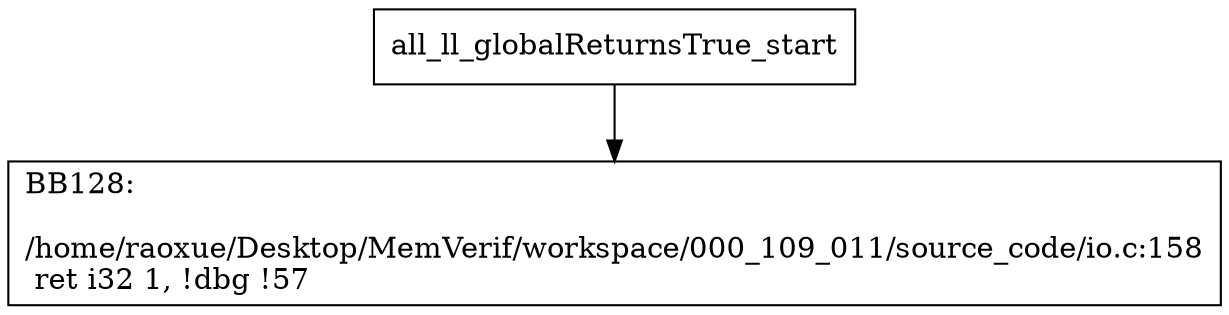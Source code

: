 digraph "CFG for'all_ll_globalReturnsTrue' function" {
	BBall_ll_globalReturnsTrue_start[shape=record,label="{all_ll_globalReturnsTrue_start}"];
	BBall_ll_globalReturnsTrue_start-> all_ll_globalReturnsTrueBB128;
	all_ll_globalReturnsTrueBB128 [shape=record, label="{BB128:\l\l/home/raoxue/Desktop/MemVerif/workspace/000_109_011/source_code/io.c:158\l
  ret i32 1, !dbg !57\l
}"];
}
